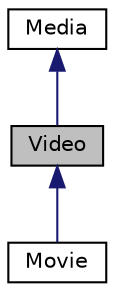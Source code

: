 digraph "Video"
{
 // LATEX_PDF_SIZE
  edge [fontname="Helvetica",fontsize="10",labelfontname="Helvetica",labelfontsize="10"];
  node [fontname="Helvetica",fontsize="10",shape=record];
  Node1 [label="Video",height=0.2,width=0.4,color="black", fillcolor="grey75", style="filled", fontcolor="black",tooltip="Represents a video media object."];
  Node2 -> Node1 [dir="back",color="midnightblue",fontsize="10",style="solid",fontname="Helvetica"];
  Node2 [label="Media",height=0.2,width=0.4,color="black", fillcolor="white", style="filled",URL="$classMedia.html",tooltip=" "];
  Node1 -> Node3 [dir="back",color="midnightblue",fontsize="10",style="solid",fontname="Helvetica"];
  Node3 [label="Movie",height=0.2,width=0.4,color="black", fillcolor="white", style="filled",URL="$classMovie.html",tooltip="Represents a movie, inheriting from the Video class."];
}
